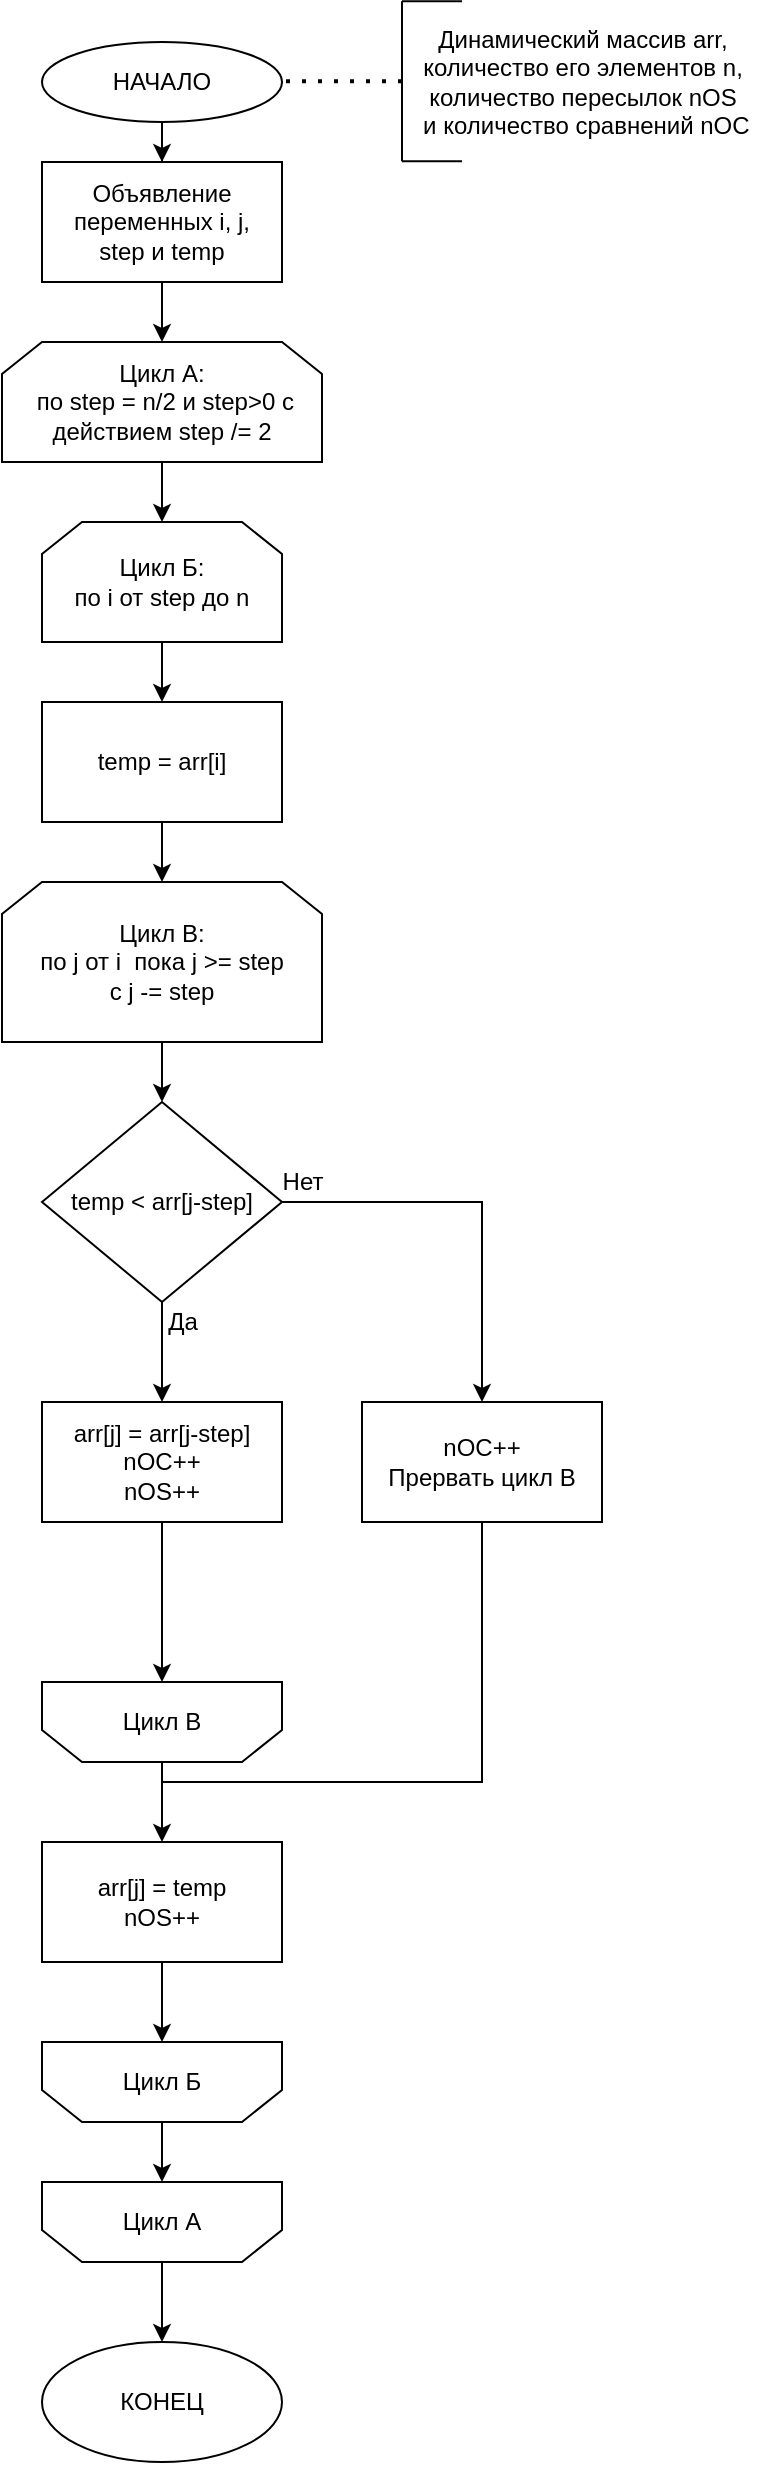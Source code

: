 <mxfile version="20.3.0" type="device"><diagram id="E_FStSFtF6cOYVec1a14" name="Страница 1"><mxGraphModel dx="462" dy="857" grid="1" gridSize="10" guides="1" tooltips="1" connect="1" arrows="1" fold="1" page="1" pageScale="1" pageWidth="1200" pageHeight="1600" math="0" shadow="0"><root><mxCell id="0"/><mxCell id="1" parent="0"/><mxCell id="kPdWa5VRUHjpICWroKO3-4" value="" style="edgeStyle=orthogonalEdgeStyle;rounded=0;orthogonalLoop=1;jettySize=auto;html=1;" parent="1" source="kPdWa5VRUHjpICWroKO3-2" target="kPdWa5VRUHjpICWroKO3-3" edge="1"><mxGeometry relative="1" as="geometry"/></mxCell><mxCell id="kPdWa5VRUHjpICWroKO3-2" value="НАЧАЛО" style="ellipse;whiteSpace=wrap;html=1;" parent="1" vertex="1"><mxGeometry x="490" y="40" width="120" height="40" as="geometry"/></mxCell><mxCell id="kPdWa5VRUHjpICWroKO3-11" style="edgeStyle=orthogonalEdgeStyle;rounded=0;orthogonalLoop=1;jettySize=auto;html=1;entryX=0.5;entryY=0;entryDx=0;entryDy=0;" parent="1" source="kPdWa5VRUHjpICWroKO3-3" target="kPdWa5VRUHjpICWroKO3-10" edge="1"><mxGeometry relative="1" as="geometry"/></mxCell><mxCell id="kPdWa5VRUHjpICWroKO3-3" value="Объявление переменных i, j, &lt;br&gt;step и temp" style="whiteSpace=wrap;html=1;" parent="1" vertex="1"><mxGeometry x="490" y="100" width="120" height="60" as="geometry"/></mxCell><mxCell id="kPdWa5VRUHjpICWroKO3-5" value="" style="endArrow=none;dashed=1;html=1;dashPattern=1 3;strokeWidth=2;rounded=0;entryX=1;entryY=0.5;entryDx=0;entryDy=0;" parent="1" edge="1"><mxGeometry width="50" height="50" relative="1" as="geometry"><mxPoint x="670" y="59.58" as="sourcePoint"/><mxPoint x="610" y="59.58" as="targetPoint"/></mxGeometry></mxCell><mxCell id="kPdWa5VRUHjpICWroKO3-6" value="" style="endArrow=none;html=1;rounded=0;" parent="1" edge="1"><mxGeometry width="50" height="50" relative="1" as="geometry"><mxPoint x="670" y="99.58" as="sourcePoint"/><mxPoint x="670" y="19.58" as="targetPoint"/></mxGeometry></mxCell><mxCell id="kPdWa5VRUHjpICWroKO3-7" value="" style="endArrow=none;html=1;rounded=0;" parent="1" edge="1"><mxGeometry width="50" height="50" relative="1" as="geometry"><mxPoint x="700" y="99.58" as="sourcePoint"/><mxPoint x="670" y="99.58" as="targetPoint"/></mxGeometry></mxCell><mxCell id="kPdWa5VRUHjpICWroKO3-8" value="" style="endArrow=none;html=1;rounded=0;" parent="1" edge="1"><mxGeometry width="50" height="50" relative="1" as="geometry"><mxPoint x="700" y="19.58" as="sourcePoint"/><mxPoint x="670" y="19.58" as="targetPoint"/></mxGeometry></mxCell><mxCell id="kPdWa5VRUHjpICWroKO3-9" value="Динамический массив arr, &lt;br&gt;количество его элементов n,&lt;br&gt;количество пересылок nOS&lt;br&gt;&amp;nbsp;и количество сравнений nOC" style="text;html=1;align=center;verticalAlign=middle;resizable=0;points=[];autosize=1;strokeColor=none;fillColor=none;" parent="1" vertex="1"><mxGeometry x="665" y="24.58" width="190" height="70" as="geometry"/></mxCell><mxCell id="kPdWa5VRUHjpICWroKO3-13" style="edgeStyle=orthogonalEdgeStyle;rounded=0;orthogonalLoop=1;jettySize=auto;html=1;entryX=0.5;entryY=0;entryDx=0;entryDy=0;" parent="1" source="kPdWa5VRUHjpICWroKO3-10" target="kPdWa5VRUHjpICWroKO3-12" edge="1"><mxGeometry relative="1" as="geometry"/></mxCell><mxCell id="kPdWa5VRUHjpICWroKO3-10" value="Цикл А:&lt;br&gt;&amp;nbsp;по step = n/2 и step&amp;gt;0 с действием step /= 2" style="shape=loopLimit;whiteSpace=wrap;html=1;" parent="1" vertex="1"><mxGeometry x="470" y="190" width="160" height="60" as="geometry"/></mxCell><mxCell id="kPdWa5VRUHjpICWroKO3-15" value="" style="edgeStyle=orthogonalEdgeStyle;rounded=0;orthogonalLoop=1;jettySize=auto;html=1;" parent="1" source="kPdWa5VRUHjpICWroKO3-12" target="kPdWa5VRUHjpICWroKO3-14" edge="1"><mxGeometry relative="1" as="geometry"/></mxCell><mxCell id="kPdWa5VRUHjpICWroKO3-12" value="Цикл Б:&lt;br&gt;по i от step до n" style="shape=loopLimit;whiteSpace=wrap;html=1;" parent="1" vertex="1"><mxGeometry x="490" y="280" width="120" height="60" as="geometry"/></mxCell><mxCell id="kPdWa5VRUHjpICWroKO3-17" style="edgeStyle=orthogonalEdgeStyle;rounded=0;orthogonalLoop=1;jettySize=auto;html=1;entryX=0.5;entryY=0;entryDx=0;entryDy=0;" parent="1" source="kPdWa5VRUHjpICWroKO3-14" target="kPdWa5VRUHjpICWroKO3-16" edge="1"><mxGeometry relative="1" as="geometry"/></mxCell><mxCell id="kPdWa5VRUHjpICWroKO3-14" value="temp = arr[i]" style="whiteSpace=wrap;html=1;" parent="1" vertex="1"><mxGeometry x="490" y="370" width="120" height="60" as="geometry"/></mxCell><mxCell id="kPdWa5VRUHjpICWroKO3-19" value="" style="edgeStyle=orthogonalEdgeStyle;rounded=0;orthogonalLoop=1;jettySize=auto;html=1;" parent="1" source="kPdWa5VRUHjpICWroKO3-16" target="kPdWa5VRUHjpICWroKO3-18" edge="1"><mxGeometry relative="1" as="geometry"/></mxCell><mxCell id="kPdWa5VRUHjpICWroKO3-16" value="Цикл В:&lt;br&gt;по j от i&amp;nbsp; пока j &amp;gt;= step&lt;br&gt;с j -= step" style="shape=loopLimit;whiteSpace=wrap;html=1;" parent="1" vertex="1"><mxGeometry x="470" y="460" width="160" height="80" as="geometry"/></mxCell><mxCell id="kPdWa5VRUHjpICWroKO3-21" value="" style="edgeStyle=orthogonalEdgeStyle;rounded=0;orthogonalLoop=1;jettySize=auto;html=1;" parent="1" source="kPdWa5VRUHjpICWroKO3-18" target="kPdWa5VRUHjpICWroKO3-20" edge="1"><mxGeometry relative="1" as="geometry"/></mxCell><mxCell id="kPdWa5VRUHjpICWroKO3-24" value="" style="edgeStyle=orthogonalEdgeStyle;rounded=0;orthogonalLoop=1;jettySize=auto;html=1;" parent="1" source="kPdWa5VRUHjpICWroKO3-18" target="kPdWa5VRUHjpICWroKO3-23" edge="1"><mxGeometry relative="1" as="geometry"/></mxCell><mxCell id="kPdWa5VRUHjpICWroKO3-18" value="temp &amp;lt; arr[j-step]" style="rhombus;whiteSpace=wrap;html=1;" parent="1" vertex="1"><mxGeometry x="490" y="570" width="120" height="100" as="geometry"/></mxCell><mxCell id="kPdWa5VRUHjpICWroKO3-28" style="edgeStyle=orthogonalEdgeStyle;rounded=0;orthogonalLoop=1;jettySize=auto;html=1;entryX=0.5;entryY=1;entryDx=0;entryDy=0;" parent="1" source="kPdWa5VRUHjpICWroKO3-20" target="kPdWa5VRUHjpICWroKO3-27" edge="1"><mxGeometry relative="1" as="geometry"/></mxCell><mxCell id="kPdWa5VRUHjpICWroKO3-20" value="arr[j] = arr[j-step]&lt;br&gt;nOC++&lt;br&gt;nOS++" style="whiteSpace=wrap;html=1;" parent="1" vertex="1"><mxGeometry x="490" y="720" width="120" height="60" as="geometry"/></mxCell><mxCell id="kPdWa5VRUHjpICWroKO3-22" value="Да" style="text;html=1;align=center;verticalAlign=middle;resizable=0;points=[];autosize=1;strokeColor=none;fillColor=none;" parent="1" vertex="1"><mxGeometry x="540" y="665" width="40" height="30" as="geometry"/></mxCell><mxCell id="kPdWa5VRUHjpICWroKO3-30" style="edgeStyle=orthogonalEdgeStyle;rounded=0;orthogonalLoop=1;jettySize=auto;html=1;entryX=0.5;entryY=1;entryDx=0;entryDy=0;" parent="1" source="kPdWa5VRUHjpICWroKO3-23" target="kPdWa5VRUHjpICWroKO3-27" edge="1"><mxGeometry relative="1" as="geometry"><Array as="points"><mxPoint x="710" y="910"/><mxPoint x="550" y="910"/></Array></mxGeometry></mxCell><mxCell id="kPdWa5VRUHjpICWroKO3-23" value="nOC++&lt;br&gt;Прервать цикл В" style="whiteSpace=wrap;html=1;" parent="1" vertex="1"><mxGeometry x="650" y="720" width="120" height="60" as="geometry"/></mxCell><mxCell id="kPdWa5VRUHjpICWroKO3-25" value="Нет" style="text;html=1;align=center;verticalAlign=middle;resizable=0;points=[];autosize=1;strokeColor=none;fillColor=none;" parent="1" vertex="1"><mxGeometry x="600" y="595" width="40" height="30" as="geometry"/></mxCell><mxCell id="kPdWa5VRUHjpICWroKO3-32" value="" style="edgeStyle=orthogonalEdgeStyle;rounded=0;orthogonalLoop=1;jettySize=auto;html=1;" parent="1" source="kPdWa5VRUHjpICWroKO3-27" target="kPdWa5VRUHjpICWroKO3-31" edge="1"><mxGeometry relative="1" as="geometry"/></mxCell><mxCell id="kPdWa5VRUHjpICWroKO3-27" value="Цикл В" style="shape=loopLimit;whiteSpace=wrap;html=1;direction=west;" parent="1" vertex="1"><mxGeometry x="490" y="860" width="120" height="40" as="geometry"/></mxCell><mxCell id="kPdWa5VRUHjpICWroKO3-34" style="edgeStyle=orthogonalEdgeStyle;rounded=0;orthogonalLoop=1;jettySize=auto;html=1;entryX=0.5;entryY=1;entryDx=0;entryDy=0;" parent="1" source="kPdWa5VRUHjpICWroKO3-31" target="kPdWa5VRUHjpICWroKO3-33" edge="1"><mxGeometry relative="1" as="geometry"/></mxCell><mxCell id="kPdWa5VRUHjpICWroKO3-31" value="arr[j] = temp&lt;br&gt;nOS++" style="whiteSpace=wrap;html=1;" parent="1" vertex="1"><mxGeometry x="490" y="940" width="120" height="60" as="geometry"/></mxCell><mxCell id="kPdWa5VRUHjpICWroKO3-36" value="" style="edgeStyle=orthogonalEdgeStyle;rounded=0;orthogonalLoop=1;jettySize=auto;html=1;" parent="1" source="kPdWa5VRUHjpICWroKO3-33" target="kPdWa5VRUHjpICWroKO3-35" edge="1"><mxGeometry relative="1" as="geometry"/></mxCell><mxCell id="kPdWa5VRUHjpICWroKO3-33" value="Цикл Б" style="shape=loopLimit;whiteSpace=wrap;html=1;direction=west;" parent="1" vertex="1"><mxGeometry x="490" y="1040" width="120" height="40" as="geometry"/></mxCell><mxCell id="kPdWa5VRUHjpICWroKO3-38" value="" style="edgeStyle=orthogonalEdgeStyle;rounded=0;orthogonalLoop=1;jettySize=auto;html=1;" parent="1" source="kPdWa5VRUHjpICWroKO3-35" target="kPdWa5VRUHjpICWroKO3-37" edge="1"><mxGeometry relative="1" as="geometry"/></mxCell><mxCell id="kPdWa5VRUHjpICWroKO3-35" value="Цикл А" style="shape=loopLimit;whiteSpace=wrap;html=1;direction=west;" parent="1" vertex="1"><mxGeometry x="490" y="1110" width="120" height="40" as="geometry"/></mxCell><mxCell id="kPdWa5VRUHjpICWroKO3-37" value="КОНЕЦ" style="ellipse;whiteSpace=wrap;html=1;" parent="1" vertex="1"><mxGeometry x="490" y="1190" width="120" height="60" as="geometry"/></mxCell></root></mxGraphModel></diagram></mxfile>